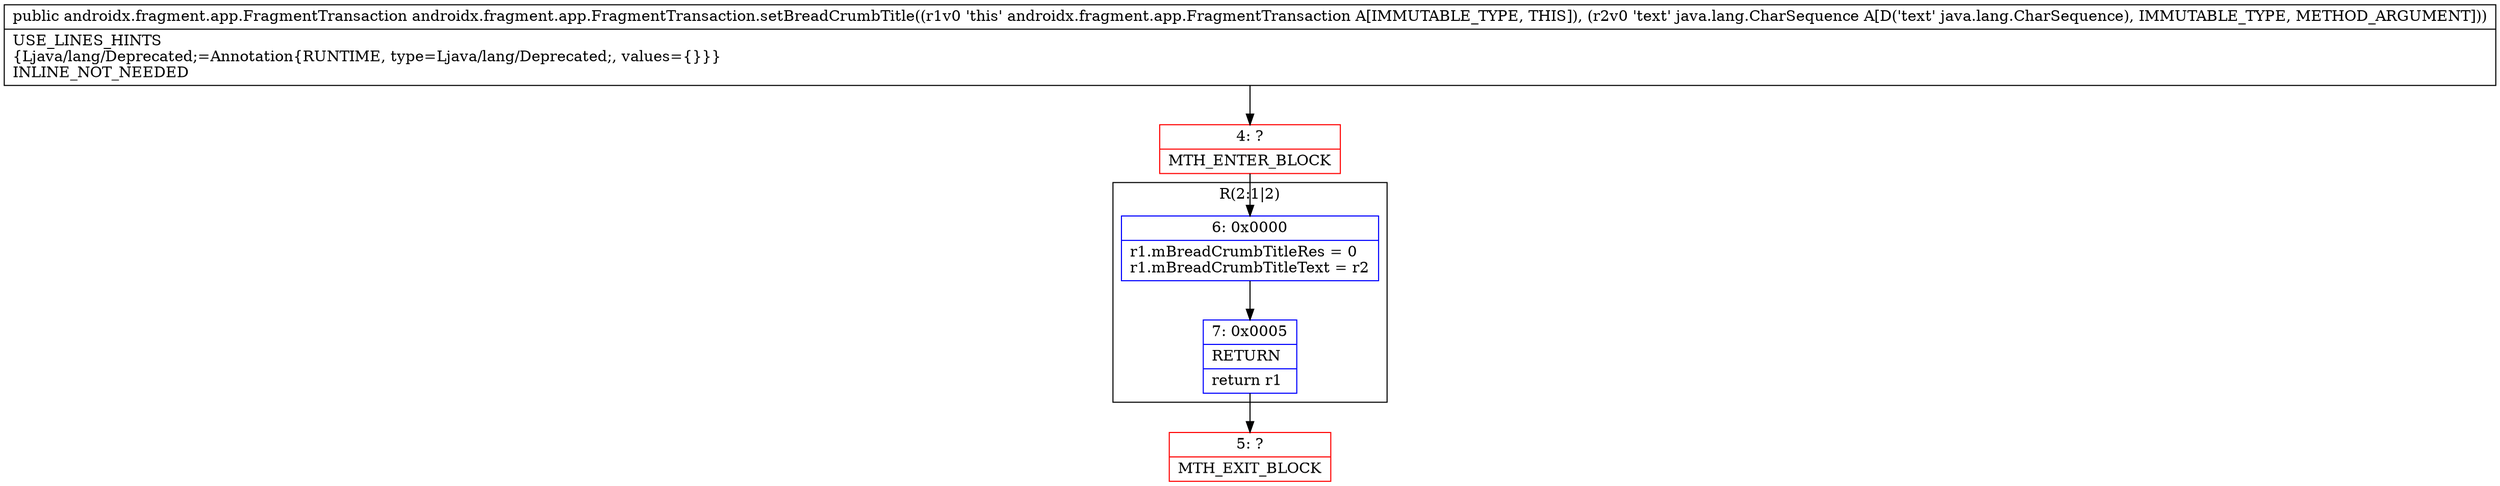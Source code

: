 digraph "CFG forandroidx.fragment.app.FragmentTransaction.setBreadCrumbTitle(Ljava\/lang\/CharSequence;)Landroidx\/fragment\/app\/FragmentTransaction;" {
subgraph cluster_Region_2120963640 {
label = "R(2:1|2)";
node [shape=record,color=blue];
Node_6 [shape=record,label="{6\:\ 0x0000|r1.mBreadCrumbTitleRes = 0\lr1.mBreadCrumbTitleText = r2\l}"];
Node_7 [shape=record,label="{7\:\ 0x0005|RETURN\l|return r1\l}"];
}
Node_4 [shape=record,color=red,label="{4\:\ ?|MTH_ENTER_BLOCK\l}"];
Node_5 [shape=record,color=red,label="{5\:\ ?|MTH_EXIT_BLOCK\l}"];
MethodNode[shape=record,label="{public androidx.fragment.app.FragmentTransaction androidx.fragment.app.FragmentTransaction.setBreadCrumbTitle((r1v0 'this' androidx.fragment.app.FragmentTransaction A[IMMUTABLE_TYPE, THIS]), (r2v0 'text' java.lang.CharSequence A[D('text' java.lang.CharSequence), IMMUTABLE_TYPE, METHOD_ARGUMENT]))  | USE_LINES_HINTS\l\{Ljava\/lang\/Deprecated;=Annotation\{RUNTIME, type=Ljava\/lang\/Deprecated;, values=\{\}\}\}\lINLINE_NOT_NEEDED\l}"];
MethodNode -> Node_4;Node_6 -> Node_7;
Node_7 -> Node_5;
Node_4 -> Node_6;
}

